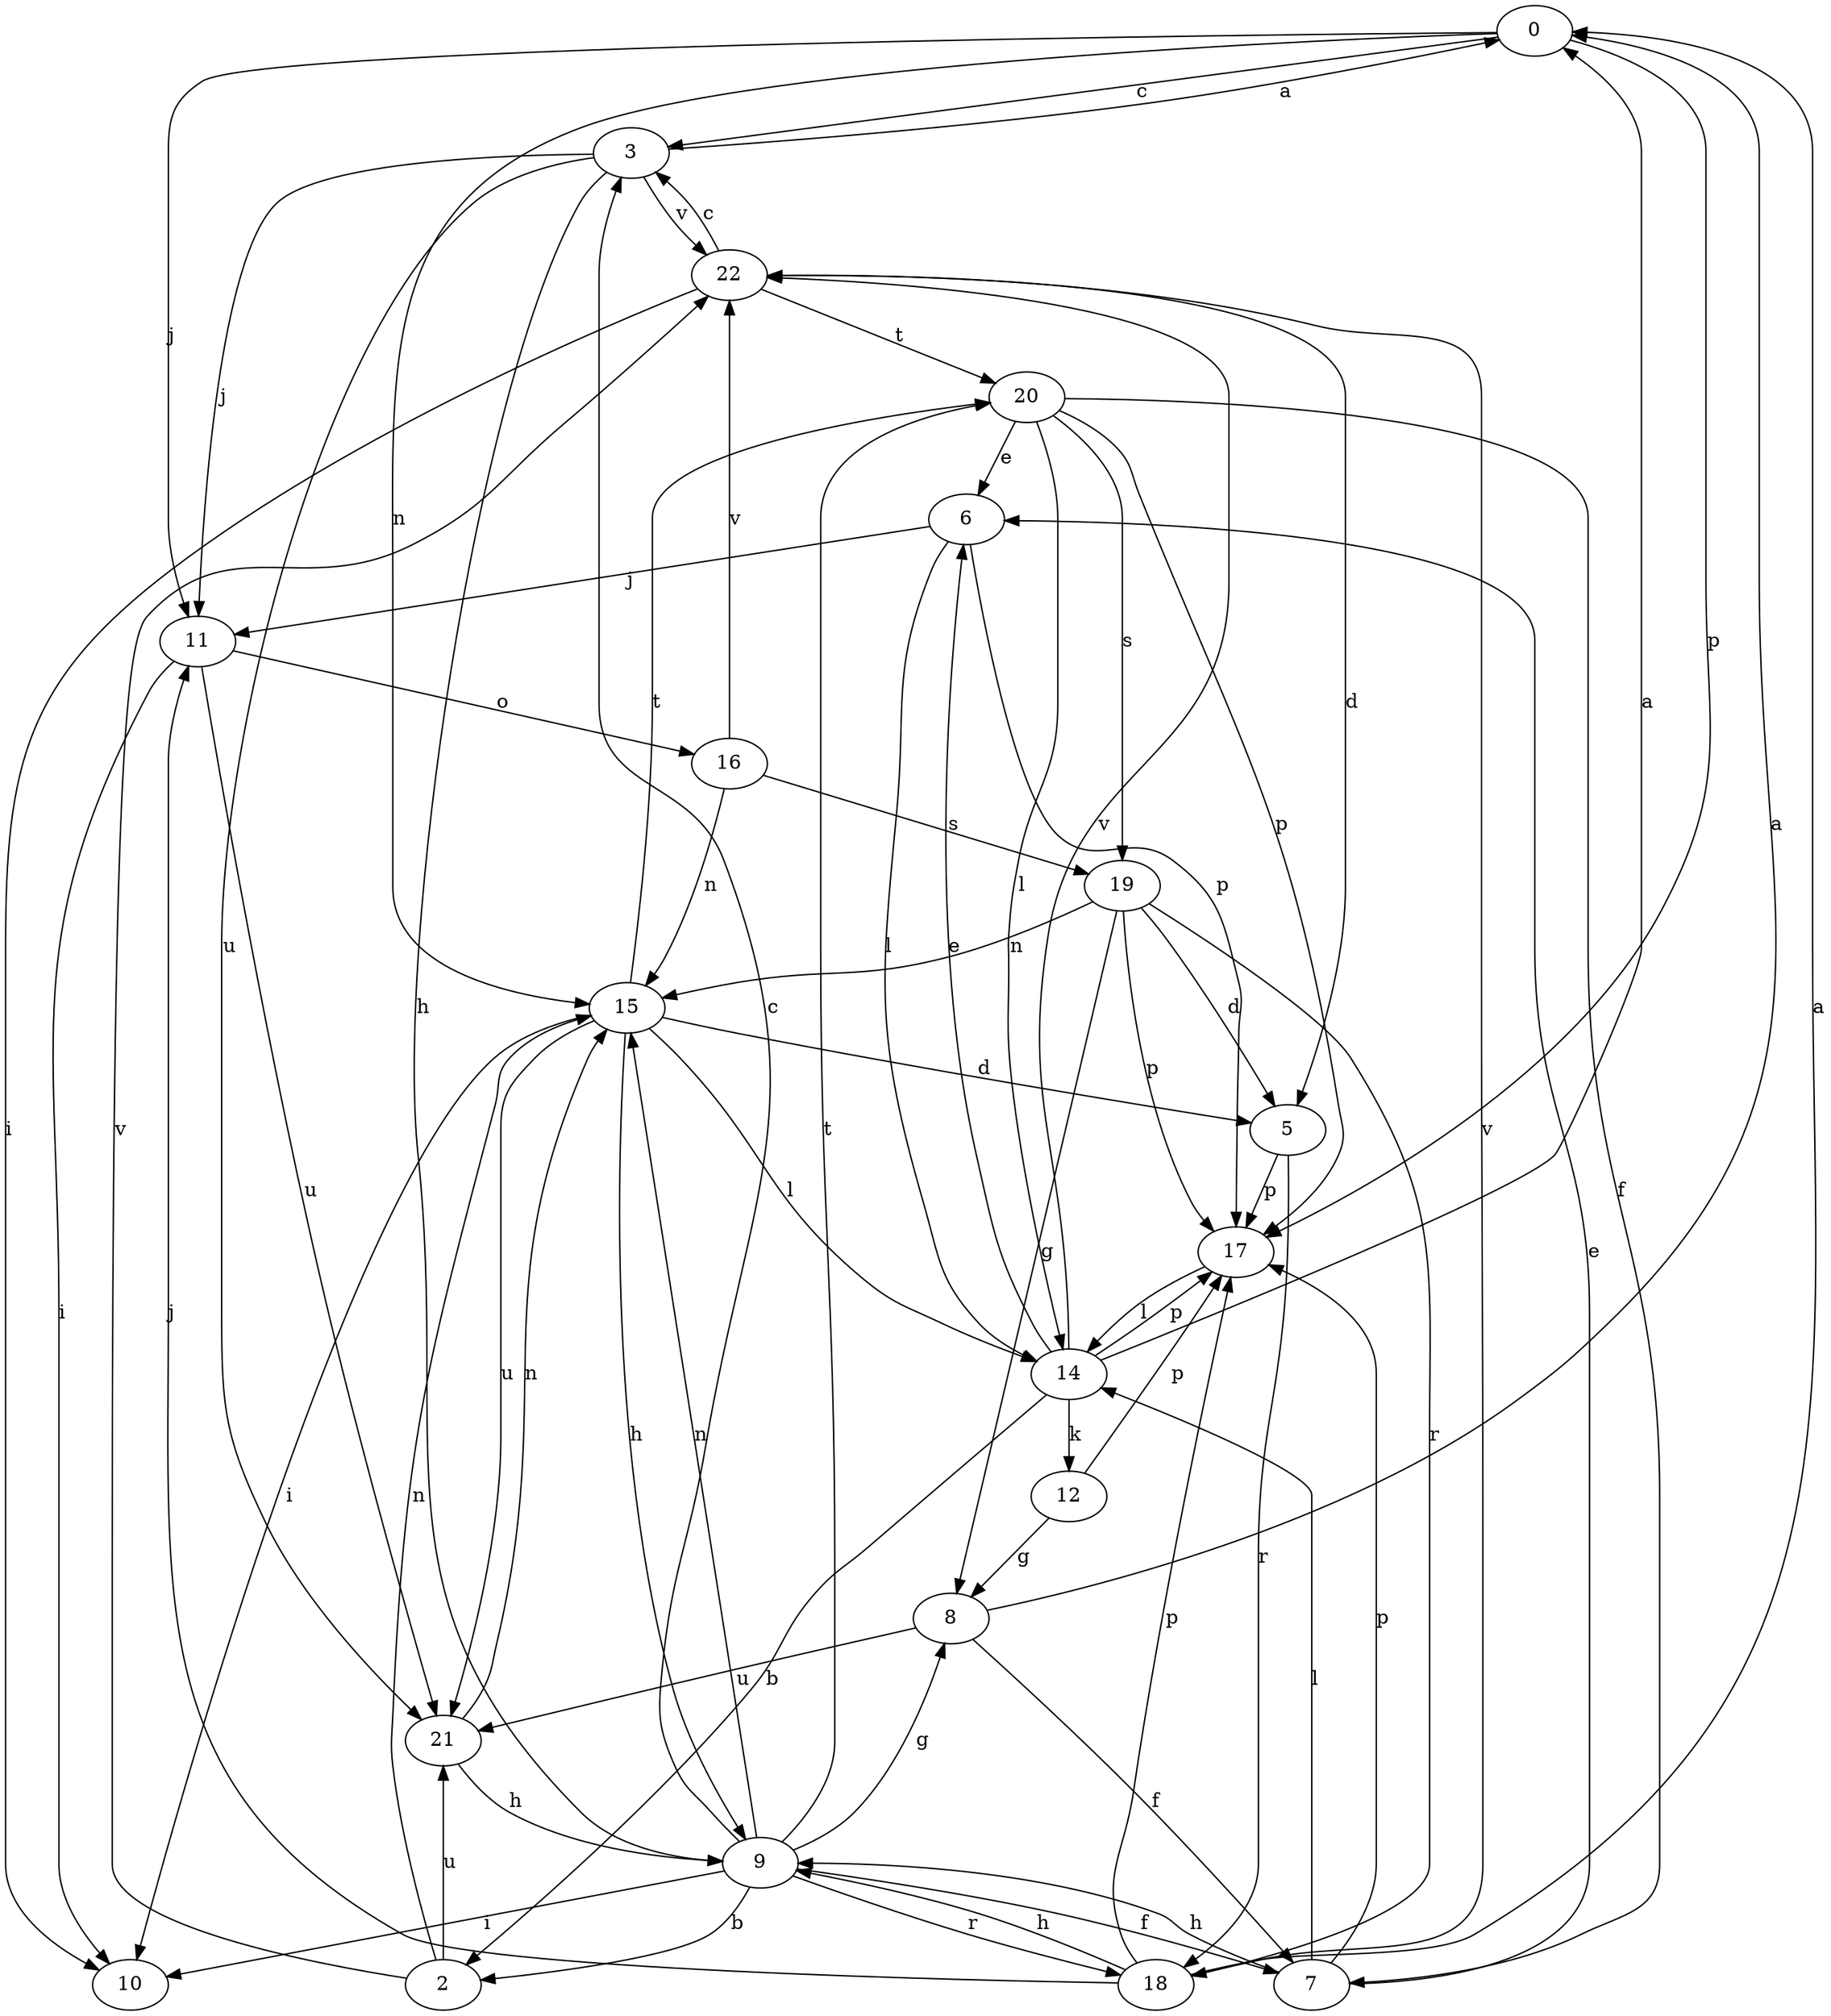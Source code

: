 strict digraph  {
0;
2;
3;
5;
6;
7;
8;
9;
10;
11;
12;
14;
15;
16;
17;
18;
19;
20;
21;
22;
0 -> 3  [label=c];
0 -> 11  [label=j];
0 -> 15  [label=n];
0 -> 17  [label=p];
2 -> 15  [label=n];
2 -> 21  [label=u];
2 -> 22  [label=v];
3 -> 0  [label=a];
3 -> 9  [label=h];
3 -> 11  [label=j];
3 -> 21  [label=u];
3 -> 22  [label=v];
5 -> 17  [label=p];
5 -> 18  [label=r];
6 -> 11  [label=j];
6 -> 14  [label=l];
6 -> 17  [label=p];
7 -> 6  [label=e];
7 -> 9  [label=h];
7 -> 14  [label=l];
7 -> 17  [label=p];
8 -> 0  [label=a];
8 -> 7  [label=f];
8 -> 21  [label=u];
9 -> 2  [label=b];
9 -> 3  [label=c];
9 -> 7  [label=f];
9 -> 8  [label=g];
9 -> 10  [label=i];
9 -> 15  [label=n];
9 -> 18  [label=r];
9 -> 20  [label=t];
11 -> 10  [label=i];
11 -> 16  [label=o];
11 -> 21  [label=u];
12 -> 8  [label=g];
12 -> 17  [label=p];
14 -> 0  [label=a];
14 -> 2  [label=b];
14 -> 6  [label=e];
14 -> 12  [label=k];
14 -> 17  [label=p];
14 -> 22  [label=v];
15 -> 5  [label=d];
15 -> 9  [label=h];
15 -> 10  [label=i];
15 -> 14  [label=l];
15 -> 20  [label=t];
15 -> 21  [label=u];
16 -> 15  [label=n];
16 -> 19  [label=s];
16 -> 22  [label=v];
17 -> 14  [label=l];
18 -> 0  [label=a];
18 -> 9  [label=h];
18 -> 11  [label=j];
18 -> 17  [label=p];
18 -> 22  [label=v];
19 -> 5  [label=d];
19 -> 8  [label=g];
19 -> 15  [label=n];
19 -> 17  [label=p];
19 -> 18  [label=r];
20 -> 6  [label=e];
20 -> 7  [label=f];
20 -> 14  [label=l];
20 -> 17  [label=p];
20 -> 19  [label=s];
21 -> 9  [label=h];
21 -> 15  [label=n];
22 -> 3  [label=c];
22 -> 5  [label=d];
22 -> 10  [label=i];
22 -> 20  [label=t];
}
